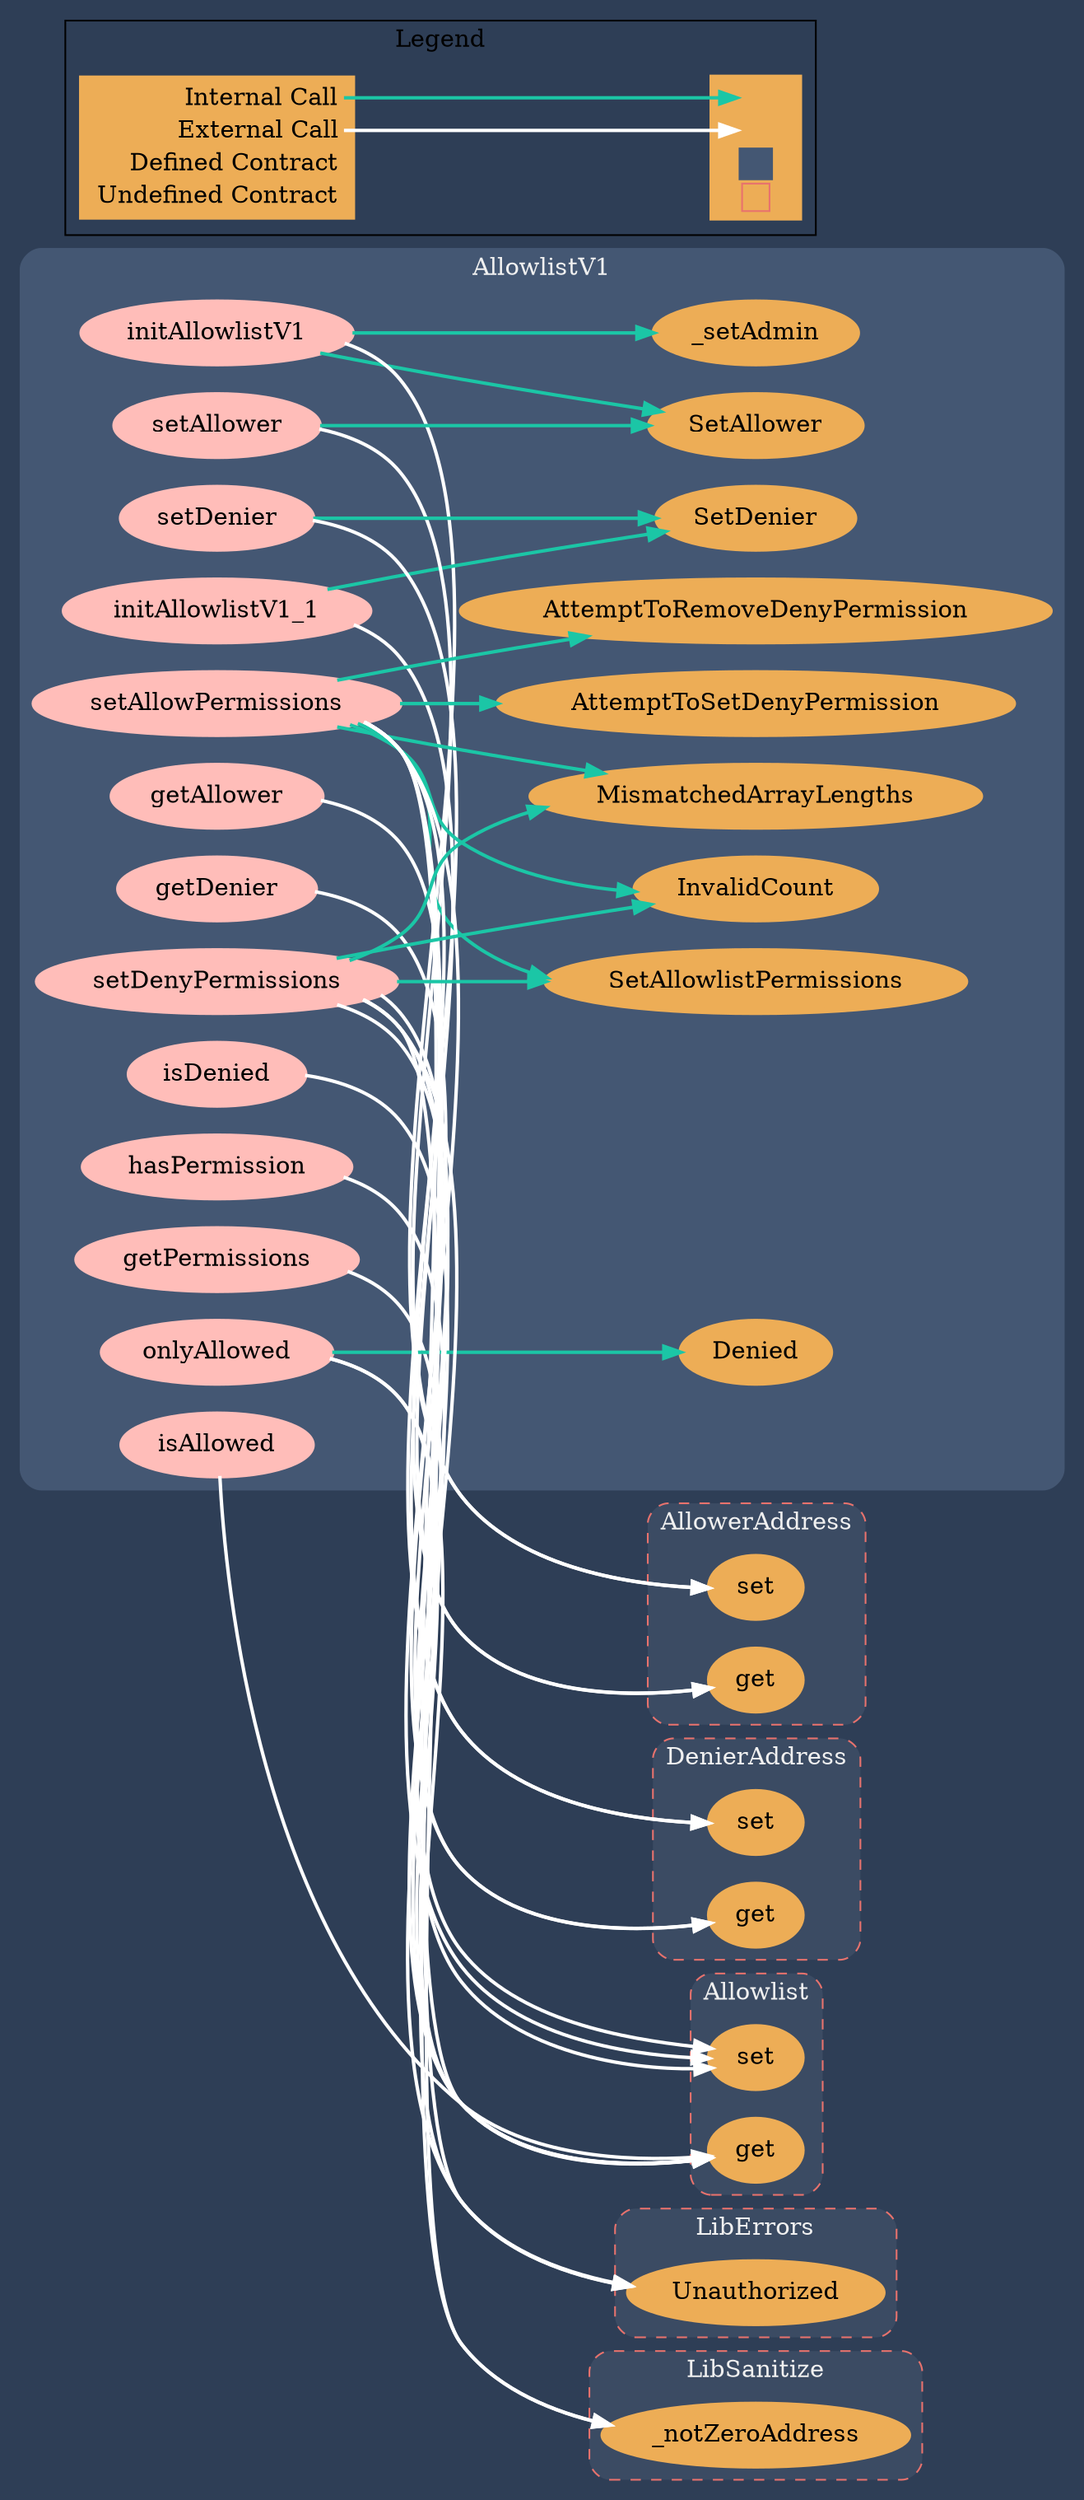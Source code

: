 digraph G {
  graph [ ratio = "auto", page = "100", compound =true, bgcolor = "#2e3e56" ];
  node [ style = "filled", fillcolor = "#edad56", color = "#edad56", penwidth =3 ];
  edge [ color = "#fcfcfc", penwidth =2, fontname = "helvetica Neue Ultra Light" ];
subgraph "clusterAllowlistV1" {
  graph [ label = "AllowlistV1", color = "#445773", fontcolor = "#f0f0f0", style = "rounded", bgcolor = "#445773" ];
  "AllowlistV1.initAllowlistV1" [ label = "initAllowlistV1", color = "#ffbdb9", fillcolor = "#ffbdb9" ];
  "AllowlistV1.initAllowlistV1_1" [ label = "initAllowlistV1_1", color = "#ffbdb9", fillcolor = "#ffbdb9" ];
  "AllowlistV1.getAllower" [ label = "getAllower", color = "#ffbdb9", fillcolor = "#ffbdb9" ];
  "AllowlistV1.getDenier" [ label = "getDenier", color = "#ffbdb9", fillcolor = "#ffbdb9" ];
  "AllowlistV1.isAllowed" [ label = "isAllowed", color = "#ffbdb9", fillcolor = "#ffbdb9" ];
  "AllowlistV1.isDenied" [ label = "isDenied", color = "#ffbdb9", fillcolor = "#ffbdb9" ];
  "AllowlistV1.hasPermission" [ label = "hasPermission", color = "#ffbdb9", fillcolor = "#ffbdb9" ];
  "AllowlistV1.getPermissions" [ label = "getPermissions", color = "#ffbdb9", fillcolor = "#ffbdb9" ];
  "AllowlistV1.onlyAllowed" [ label = "onlyAllowed", color = "#ffbdb9", fillcolor = "#ffbdb9" ];
  "AllowlistV1.setAllower" [ label = "setAllower", color = "#ffbdb9", fillcolor = "#ffbdb9" ];
  "AllowlistV1.setDenier" [ label = "setDenier", color = "#ffbdb9", fillcolor = "#ffbdb9" ];
  "AllowlistV1.setAllowPermissions" [ label = "setAllowPermissions", color = "#ffbdb9", fillcolor = "#ffbdb9" ];
  "AllowlistV1.setDenyPermissions" [ label = "setDenyPermissions", color = "#ffbdb9", fillcolor = "#ffbdb9" ];
  "AllowlistV1._setAdmin" [ label = "_setAdmin" ];
  "AllowlistV1.SetAllower" [ label = "SetAllower" ];
  "AllowlistV1.SetDenier" [ label = "SetDenier" ];
  "AllowlistV1.Denied" [ label = "Denied" ];
  "AllowlistV1.InvalidCount" [ label = "InvalidCount" ];
  "AllowlistV1.MismatchedArrayLengths" [ label = "MismatchedArrayLengths" ];
  "AllowlistV1.AttemptToRemoveDenyPermission" [ label = "AttemptToRemoveDenyPermission" ];
  "AllowlistV1.AttemptToSetDenyPermission" [ label = "AttemptToSetDenyPermission" ];
  "AllowlistV1.SetAllowlistPermissions" [ label = "SetAllowlistPermissions" ];
}

subgraph "clusterAllowerAddress" {
  graph [ label = "AllowerAddress", color = "#e8726d", fontcolor = "#f0f0f0", style = "rounded,dashed", bgcolor = "#3b4b63" ];
  "AllowerAddress.set" [ label = "set" ];
  "AllowerAddress.get" [ label = "get" ];
}

subgraph "clusterDenierAddress" {
  graph [ label = "DenierAddress", color = "#e8726d", fontcolor = "#f0f0f0", style = "rounded,dashed", bgcolor = "#3b4b63" ];
  "DenierAddress.set" [ label = "set" ];
  "DenierAddress.get" [ label = "get" ];
}

subgraph "clusterAllowlist" {
  graph [ label = "Allowlist", color = "#e8726d", fontcolor = "#f0f0f0", style = "rounded,dashed", bgcolor = "#3b4b63" ];
  "Allowlist.get" [ label = "get" ];
  "Allowlist.set" [ label = "set" ];
}

subgraph "clusterLibErrors" {
  graph [ label = "LibErrors", color = "#e8726d", fontcolor = "#f0f0f0", style = "rounded,dashed", bgcolor = "#3b4b63" ];
  "LibErrors.Unauthorized" [ label = "Unauthorized" ];
}

subgraph "clusterLibSanitize" {
  graph [ label = "LibSanitize", color = "#e8726d", fontcolor = "#f0f0f0", style = "rounded,dashed", bgcolor = "#3b4b63" ];
  "LibSanitize._notZeroAddress" [ label = "_notZeroAddress" ];
}

  "AllowlistV1.initAllowlistV1";
  "AllowlistV1._setAdmin";
  "AllowerAddress.set";
  "AllowlistV1.SetAllower";
  "AllowlistV1.initAllowlistV1_1";
  "DenierAddress.set";
  "AllowlistV1.SetDenier";
  "AllowlistV1.getAllower";
  "AllowerAddress.get";
  "AllowlistV1.getDenier";
  "DenierAddress.get";
  "AllowlistV1.isAllowed";
  "Allowlist.get";
  "AllowlistV1.isDenied";
  "AllowlistV1.hasPermission";
  "AllowlistV1.getPermissions";
  "AllowlistV1.onlyAllowed";
  "AllowlistV1.Denied";
  "LibErrors.Unauthorized";
  "AllowlistV1.setAllower";
  "AllowlistV1.setDenier";
  "AllowlistV1.setAllowPermissions";
  "AllowlistV1.InvalidCount";
  "AllowlistV1.MismatchedArrayLengths";
  "LibSanitize._notZeroAddress";
  "AllowlistV1.AttemptToRemoveDenyPermission";
  "AllowlistV1.AttemptToSetDenyPermission";
  "Allowlist.set";
  "AllowlistV1.SetAllowlistPermissions";
  "AllowlistV1.setDenyPermissions";
  "AllowlistV1.initAllowlistV1" -> "AllowlistV1._setAdmin" [ color = "#1bc6a6" ];
  "AllowlistV1.initAllowlistV1" -> "AllowerAddress.set" [ color = "white" ];
  "AllowlistV1.initAllowlistV1" -> "AllowlistV1.SetAllower" [ color = "#1bc6a6" ];
  "AllowlistV1.initAllowlistV1_1" -> "DenierAddress.set" [ color = "white" ];
  "AllowlistV1.initAllowlistV1_1" -> "AllowlistV1.SetDenier" [ color = "#1bc6a6" ];
  "AllowlistV1.getAllower" -> "AllowerAddress.get" [ color = "white" ];
  "AllowlistV1.getDenier" -> "DenierAddress.get" [ color = "white" ];
  "AllowlistV1.isAllowed" -> "Allowlist.get" [ color = "white" ];
  "AllowlistV1.isDenied" -> "Allowlist.get" [ color = "white" ];
  "AllowlistV1.hasPermission" -> "Allowlist.get" [ color = "white" ];
  "AllowlistV1.getPermissions" -> "Allowlist.get" [ color = "white" ];
  "AllowlistV1.onlyAllowed" -> "Allowlist.get" [ color = "white" ];
  "AllowlistV1.onlyAllowed" -> "AllowlistV1.Denied" [ color = "#1bc6a6" ];
  "AllowlistV1.onlyAllowed" -> "LibErrors.Unauthorized" [ color = "white" ];
  "AllowlistV1.setAllower" -> "AllowerAddress.set" [ color = "white" ];
  "AllowlistV1.setAllower" -> "AllowlistV1.SetAllower" [ color = "#1bc6a6" ];
  "AllowlistV1.setDenier" -> "DenierAddress.set" [ color = "white" ];
  "AllowlistV1.setDenier" -> "AllowlistV1.SetDenier" [ color = "#1bc6a6" ];
  "AllowlistV1.setAllowPermissions" -> "AllowerAddress.get" [ color = "white" ];
  "AllowlistV1.setAllowPermissions" -> "LibErrors.Unauthorized" [ color = "white" ];
  "AllowlistV1.setAllowPermissions" -> "AllowlistV1.InvalidCount" [ color = "#1bc6a6" ];
  "AllowlistV1.setAllowPermissions" -> "AllowlistV1.MismatchedArrayLengths" [ color = "#1bc6a6" ];
  "AllowlistV1.setAllowPermissions" -> "LibSanitize._notZeroAddress" [ color = "white" ];
  "AllowlistV1.setAllowPermissions" -> "Allowlist.get" [ color = "white" ];
  "AllowlistV1.setAllowPermissions" -> "AllowlistV1.AttemptToRemoveDenyPermission" [ color = "#1bc6a6" ];
  "AllowlistV1.setAllowPermissions" -> "AllowlistV1.AttemptToSetDenyPermission" [ color = "#1bc6a6" ];
  "AllowlistV1.setAllowPermissions" -> "Allowlist.set" [ color = "white" ];
  "AllowlistV1.setAllowPermissions" -> "AllowlistV1.SetAllowlistPermissions" [ color = "#1bc6a6" ];
  "AllowlistV1.setDenyPermissions" -> "DenierAddress.get" [ color = "white" ];
  "AllowlistV1.setDenyPermissions" -> "LibErrors.Unauthorized" [ color = "white" ];
  "AllowlistV1.setDenyPermissions" -> "AllowlistV1.InvalidCount" [ color = "#1bc6a6" ];
  "AllowlistV1.setDenyPermissions" -> "AllowlistV1.MismatchedArrayLengths" [ color = "#1bc6a6" ];
  "AllowlistV1.setDenyPermissions" -> "LibSanitize._notZeroAddress" [ color = "white" ];
  "AllowlistV1.setDenyPermissions" -> "Allowlist.set" [ color = "white" ];
  "AllowlistV1.setDenyPermissions" -> "Allowlist.set" [ color = "white" ];
  "AllowlistV1.setDenyPermissions" -> "AllowlistV1.SetAllowlistPermissions" [ color = "#1bc6a6" ];


rankdir=LR
node [shape=plaintext]
subgraph cluster_01 { 
label = "Legend";
key [label=<<table border="0" cellpadding="2" cellspacing="0" cellborder="0">
  <tr><td align="right" port="i1">Internal Call</td></tr>
  <tr><td align="right" port="i2">External Call</td></tr>
  <tr><td align="right" port="i3">Defined Contract</td></tr>
  <tr><td align="right" port="i4">Undefined Contract</td></tr>
  </table>>]
key2 [label=<<table border="0" cellpadding="2" cellspacing="0" cellborder="0">
  <tr><td port="i1">&nbsp;&nbsp;&nbsp;</td></tr>
  <tr><td port="i2">&nbsp;&nbsp;&nbsp;</td></tr>
  <tr><td port="i3" bgcolor="#445773">&nbsp;&nbsp;&nbsp;</td></tr>
  <tr><td port="i4">
    <table border="1" cellborder="0" cellspacing="0" cellpadding="7" color="#e8726d">
      <tr>
       <td></td>
      </tr>
     </table>
  </td></tr>
  </table>>]
key:i1:e -> key2:i1:w [color="#1bc6a6"]
key:i2:e -> key2:i2:w [color="white"]
}
}
